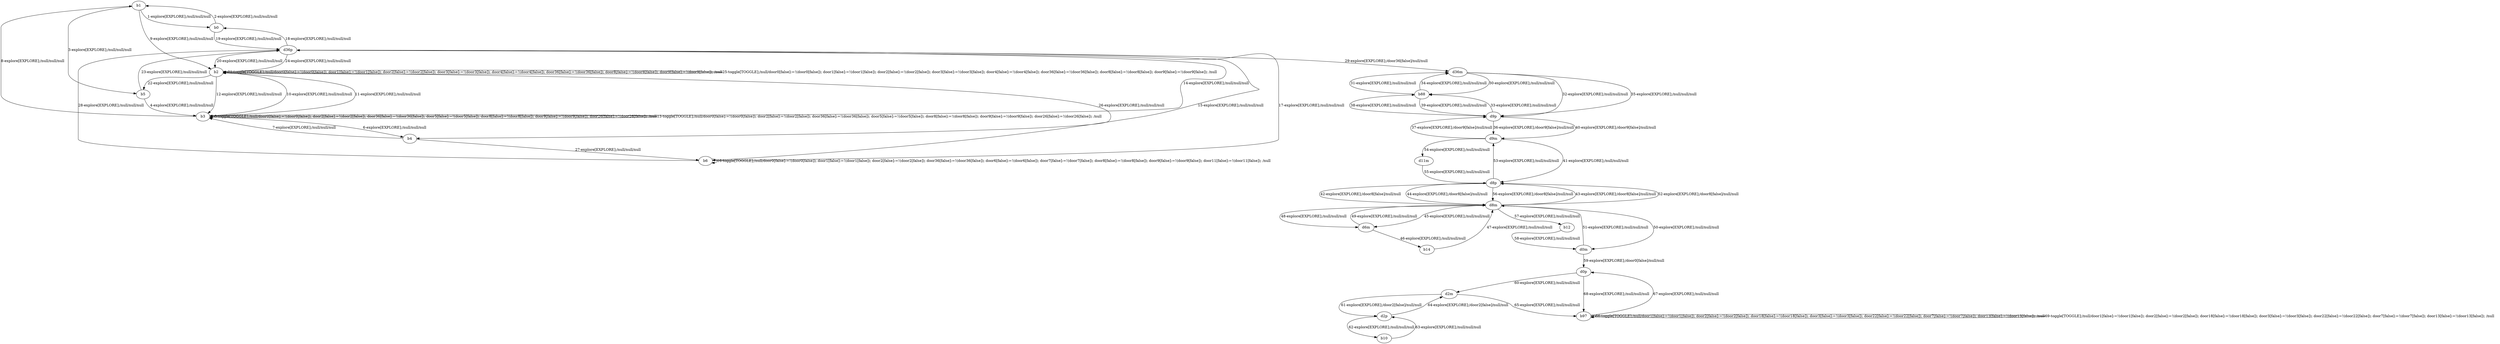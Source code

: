 # Total number of goals covered by this test: 1
# d0p --> b97

digraph g {
"b1" -> "b0" [label = "1-explore[EXPLORE];/null/null/null"];
"b0" -> "b1" [label = "2-explore[EXPLORE];/null/null/null"];
"b1" -> "b5" [label = "3-explore[EXPLORE];/null/null/null"];
"b5" -> "b3" [label = "4-explore[EXPLORE];/null/null/null"];
"b3" -> "b3" [label = "5-toggle[TOGGLE];/null/door0[false]:=!(door0[false]); door2[false]:=!(door2[false]); door36[false]:=!(door36[false]); door5[false]:=!(door5[false]); door8[false]:=!(door8[false]); door9[false]:=!(door9[false]); door26[false]:=!(door26[false]); /null"];
"b3" -> "b4" [label = "6-explore[EXPLORE];/null/null/null"];
"b4" -> "b3" [label = "7-explore[EXPLORE];/null/null/null"];
"b3" -> "b1" [label = "8-explore[EXPLORE];/null/null/null"];
"b1" -> "b2" [label = "9-explore[EXPLORE];/null/null/null"];
"b2" -> "b3" [label = "10-explore[EXPLORE];/null/null/null"];
"b3" -> "b2" [label = "11-explore[EXPLORE];/null/null/null"];
"b2" -> "b3" [label = "12-explore[EXPLORE];/null/null/null"];
"b3" -> "b3" [label = "13-toggle[TOGGLE];/null/door0[false]:=!(door0[false]); door2[false]:=!(door2[false]); door36[false]:=!(door36[false]); door5[false]:=!(door5[false]); door8[false]:=!(door8[false]); door9[false]:=!(door9[false]); door26[false]:=!(door26[false]); /null"];
"b3" -> "d36p" [label = "14-explore[EXPLORE];/null/null/null"];
"d36p" -> "b6" [label = "15-explore[EXPLORE];/null/null/null"];
"b6" -> "b6" [label = "16-toggle[TOGGLE];/null/door0[false]:=!(door0[false]); door1[false]:=!(door1[false]); door2[false]:=!(door2[false]); door36[false]:=!(door36[false]); door6[false]:=!(door6[false]); door7[false]:=!(door7[false]); door8[false]:=!(door8[false]); door9[false]:=!(door9[false]); door11[false]:=!(door11[false]); /null"];
"b6" -> "d36p" [label = "17-explore[EXPLORE];/null/null/null"];
"d36p" -> "b0" [label = "18-explore[EXPLORE];/null/null/null"];
"b0" -> "d36p" [label = "19-explore[EXPLORE];/null/null/null"];
"d36p" -> "b2" [label = "20-explore[EXPLORE];/null/null/null"];
"b2" -> "b2" [label = "21-toggle[TOGGLE];/null/door0[false]:=!(door0[false]); door1[false]:=!(door1[false]); door2[false]:=!(door2[false]); door3[false]:=!(door3[false]); door4[false]:=!(door4[false]); door36[false]:=!(door36[false]); door8[false]:=!(door8[false]); door9[false]:=!(door9[false]); /null"];
"b2" -> "b5" [label = "22-explore[EXPLORE];/null/null/null"];
"b5" -> "d36p" [label = "23-explore[EXPLORE];/null/null/null"];
"d36p" -> "b2" [label = "24-explore[EXPLORE];/null/null/null"];
"b2" -> "b2" [label = "25-toggle[TOGGLE];/null/door0[false]:=!(door0[false]); door1[false]:=!(door1[false]); door2[false]:=!(door2[false]); door3[false]:=!(door3[false]); door4[false]:=!(door4[false]); door36[false]:=!(door36[false]); door8[false]:=!(door8[false]); door9[false]:=!(door9[false]); /null"];
"b2" -> "b4" [label = "26-explore[EXPLORE];/null/null/null"];
"b4" -> "b6" [label = "27-explore[EXPLORE];/null/null/null"];
"b6" -> "d36p" [label = "28-explore[EXPLORE];/null/null/null"];
"d36p" -> "d36m" [label = "29-explore[EXPLORE];/door36[false]/null/null"];
"d36m" -> "b88" [label = "30-explore[EXPLORE];/null/null/null"];
"b88" -> "d36m" [label = "31-explore[EXPLORE];/null/null/null"];
"d36m" -> "d9p" [label = "32-explore[EXPLORE];/null/null/null"];
"d9p" -> "b88" [label = "33-explore[EXPLORE];/null/null/null"];
"b88" -> "d36m" [label = "34-explore[EXPLORE];/null/null/null"];
"d36m" -> "d9p" [label = "35-explore[EXPLORE];/null/null/null"];
"d9p" -> "d9m" [label = "36-explore[EXPLORE];/door9[false]/null/null"];
"d9m" -> "d9p" [label = "37-explore[EXPLORE];/door9[false]/null/null"];
"d9p" -> "b88" [label = "38-explore[EXPLORE];/null/null/null"];
"b88" -> "d9p" [label = "39-explore[EXPLORE];/null/null/null"];
"d9p" -> "d9m" [label = "40-explore[EXPLORE];/door9[false]/null/null"];
"d9m" -> "d8p" [label = "41-explore[EXPLORE];/null/null/null"];
"d8p" -> "d8m" [label = "42-explore[EXPLORE];/door8[false]/null/null"];
"d8m" -> "d8p" [label = "43-explore[EXPLORE];/door8[false]/null/null"];
"d8p" -> "d8m" [label = "44-explore[EXPLORE];/door8[false]/null/null"];
"d8m" -> "d6m" [label = "45-explore[EXPLORE];/null/null/null"];
"d6m" -> "b14" [label = "46-explore[EXPLORE];/null/null/null"];
"b14" -> "d8m" [label = "47-explore[EXPLORE];/null/null/null"];
"d8m" -> "d6m" [label = "48-explore[EXPLORE];/null/null/null"];
"d6m" -> "d8m" [label = "49-explore[EXPLORE];/null/null/null"];
"d8m" -> "d0m" [label = "50-explore[EXPLORE];/null/null/null"];
"d0m" -> "d8m" [label = "51-explore[EXPLORE];/null/null/null"];
"d8m" -> "d8p" [label = "52-explore[EXPLORE];/door8[false]/null/null"];
"d8p" -> "d9m" [label = "53-explore[EXPLORE];/null/null/null"];
"d9m" -> "d11m" [label = "54-explore[EXPLORE];/null/null/null"];
"d11m" -> "d8p" [label = "55-explore[EXPLORE];/null/null/null"];
"d8p" -> "d8m" [label = "56-explore[EXPLORE];/door8[false]/null/null"];
"d8m" -> "b12" [label = "57-explore[EXPLORE];/null/null/null"];
"b12" -> "d0m" [label = "58-explore[EXPLORE];/null/null/null"];
"d0m" -> "d0p" [label = "59-explore[EXPLORE];/door0[false]/null/null"];
"d0p" -> "d2m" [label = "60-explore[EXPLORE];/null/null/null"];
"d2m" -> "d2p" [label = "61-explore[EXPLORE];/door2[false]/null/null"];
"d2p" -> "b10" [label = "62-explore[EXPLORE];/null/null/null"];
"b10" -> "d2p" [label = "63-explore[EXPLORE];/null/null/null"];
"d2p" -> "d2m" [label = "64-explore[EXPLORE];/door2[false]/null/null"];
"d2m" -> "b97" [label = "65-explore[EXPLORE];/null/null/null"];
"b97" -> "b97" [label = "66-toggle[TOGGLE];/null/door1[false]:=!(door1[false]); door2[false]:=!(door2[false]); door18[false]:=!(door18[false]); door3[false]:=!(door3[false]); door22[false]:=!(door22[false]); door7[false]:=!(door7[false]); door13[false]:=!(door13[false]); /null"];
"b97" -> "d0p" [label = "67-explore[EXPLORE];/null/null/null"];
"d0p" -> "b97" [label = "68-explore[EXPLORE];/null/null/null"];
"b97" -> "b97" [label = "69-toggle[TOGGLE];/null/door1[false]:=!(door1[false]); door2[false]:=!(door2[false]); door18[false]:=!(door18[false]); door3[false]:=!(door3[false]); door22[false]:=!(door22[false]); door7[false]:=!(door7[false]); door13[false]:=!(door13[false]); /null"];
}